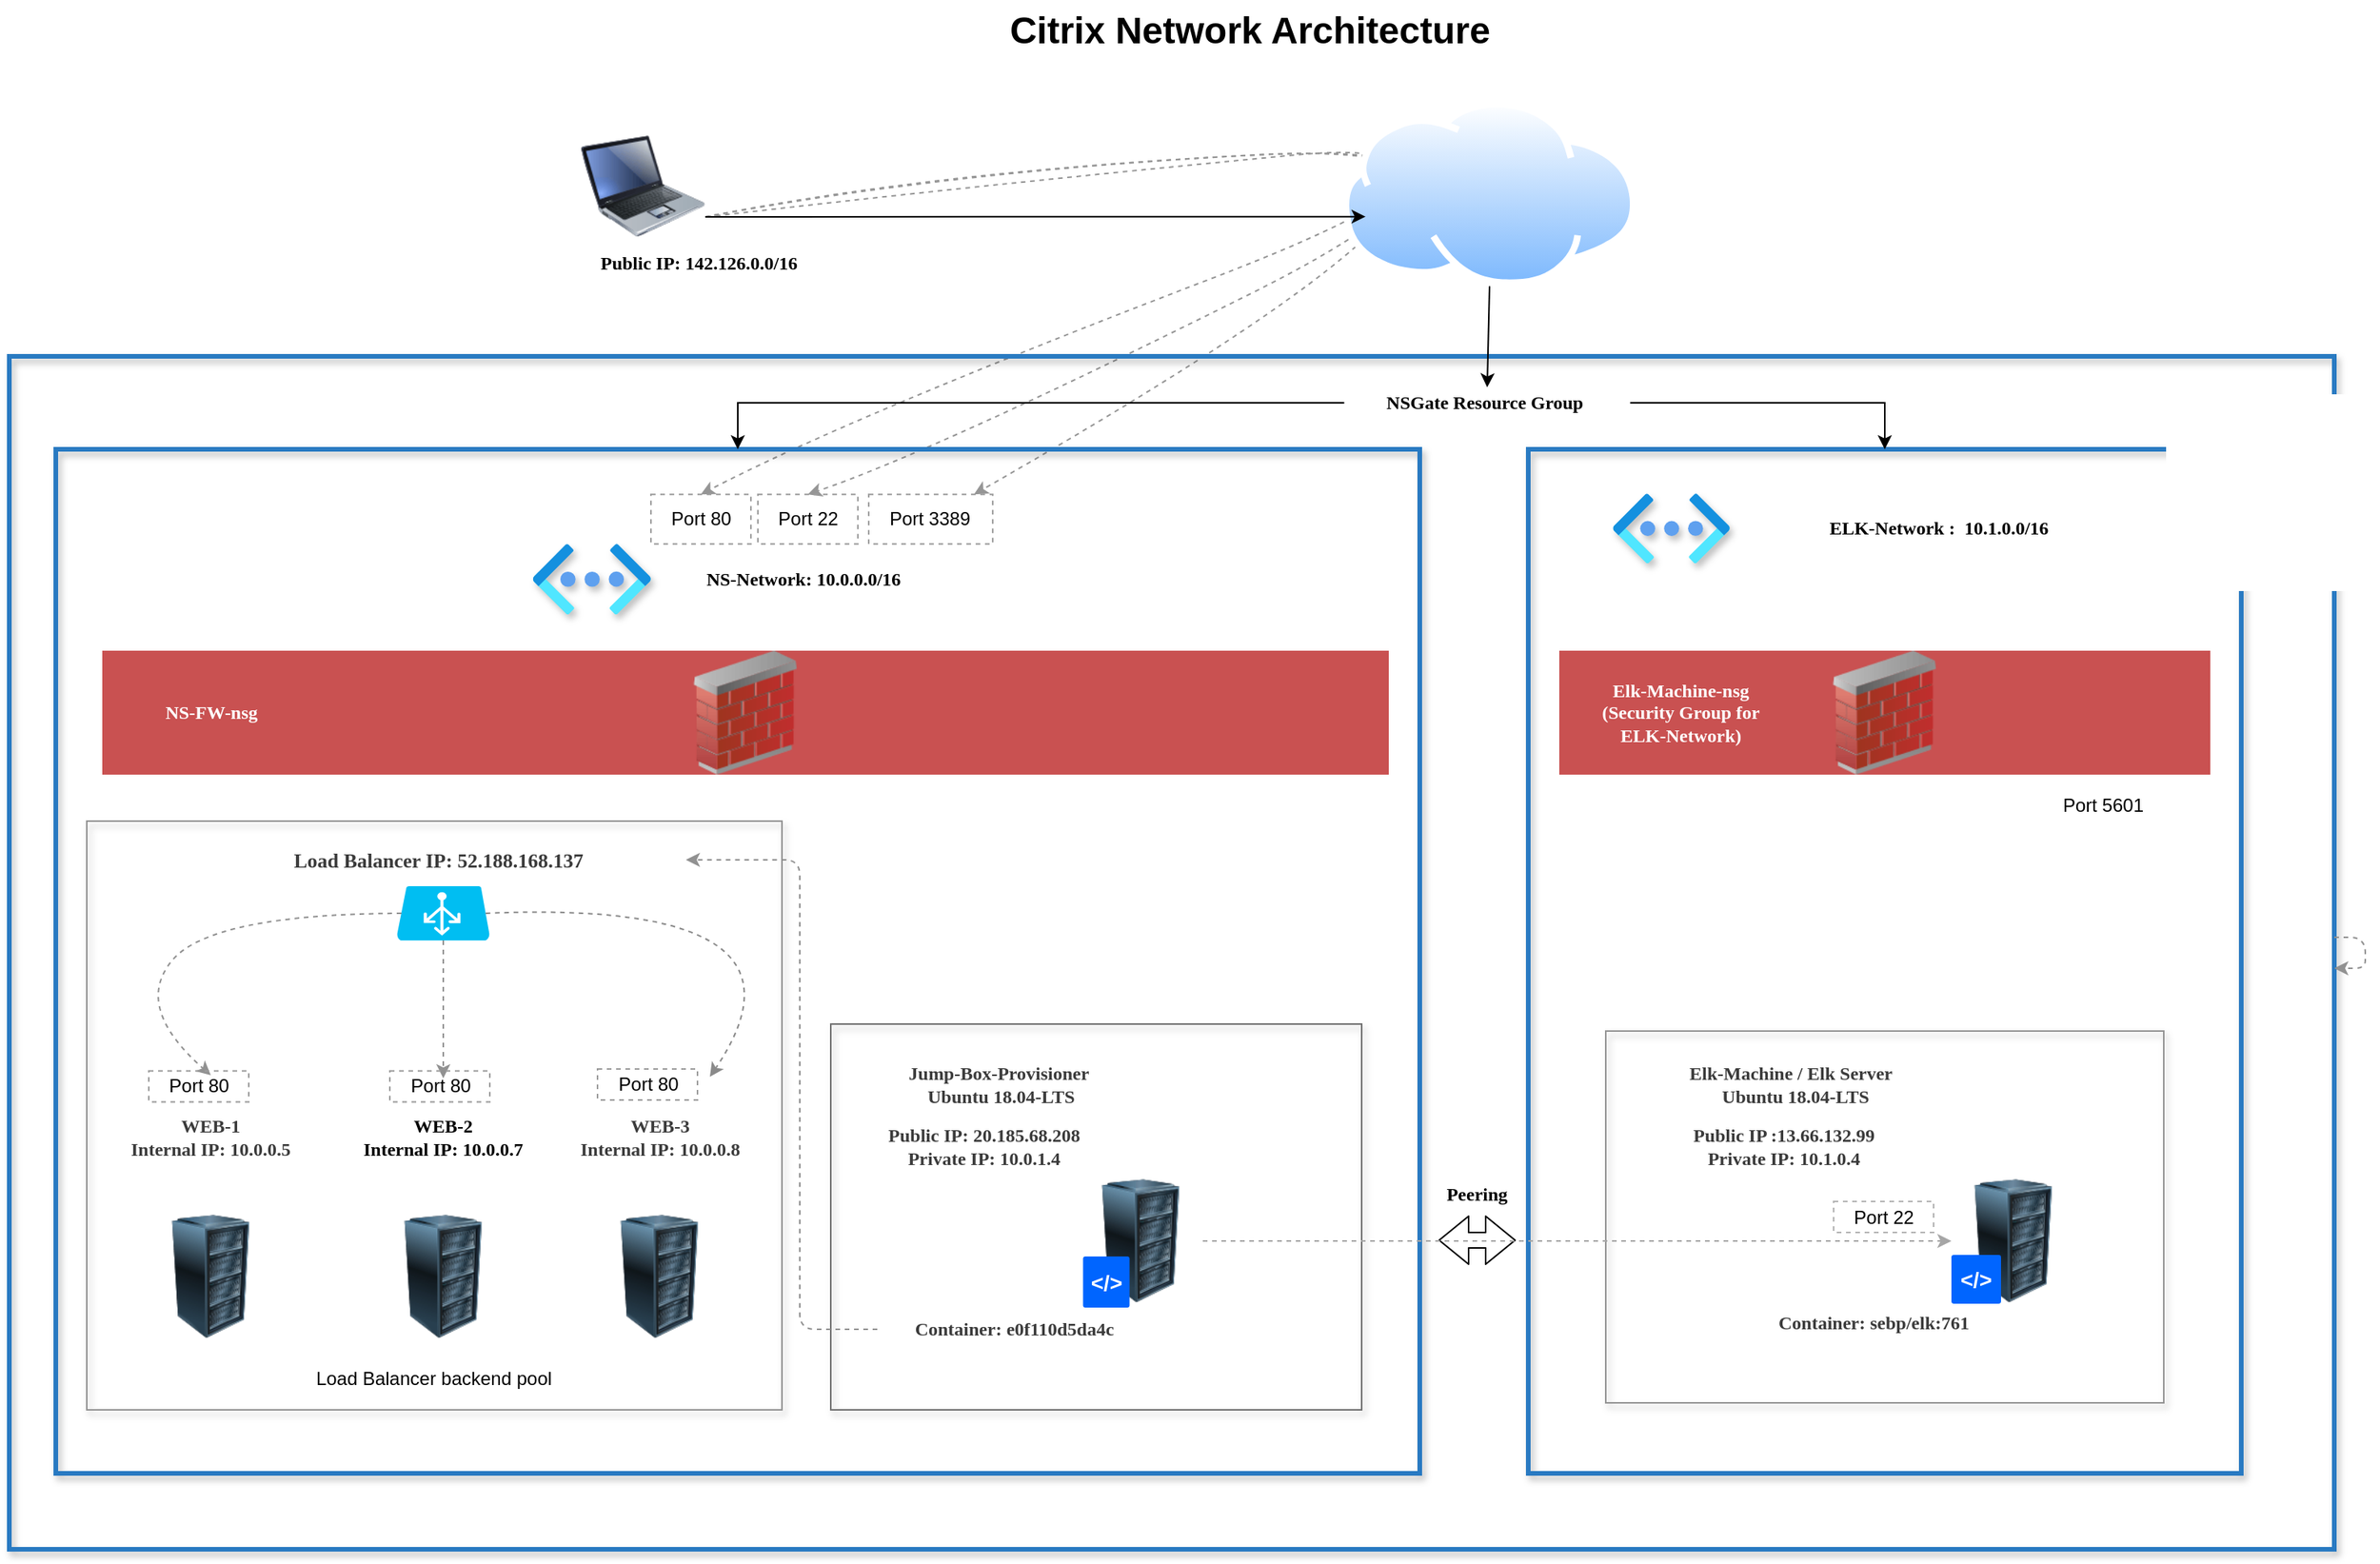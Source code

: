 <mxfile version="13.7.9" type="device"><diagram name="Page-1" id="e3a06f82-3646-2815-327d-82caf3d4e204"><mxGraphModel dx="1422" dy="942" grid="1" gridSize="10" guides="1" tooltips="1" connect="1" arrows="1" fold="1" page="1" pageScale="1.5" pageWidth="1169" pageHeight="826" background="none" math="0" shadow="0"><root><mxCell id="0" style=";html=1;"/><mxCell id="1" style=";html=1;" parent="0"/><mxCell id="TqZYpJUVoGjAn--SZ4io-21" value="" style="rounded=0;whiteSpace=wrap;html=1;shadow=1;fillColor=none;strokeColor=#949494;" vertex="1" parent="1"><mxGeometry x="1160" y="695.5" width="360" height="240" as="geometry"/></mxCell><mxCell id="TqZYpJUVoGjAn--SZ4io-7" value="" style="curved=1;endArrow=classic;html=1;strokeColor=#969696;dashed=1;" edge="1" parent="1" target="ET1Kvj3xx5I12YjugNaw-16"><mxGeometry width="50" height="50" relative="1" as="geometry"><mxPoint x="580" y="170" as="sourcePoint"/><mxPoint x="720.5" y="420.15" as="targetPoint"/><Array as="points"><mxPoint x="750" y="150"/><mxPoint x="1170" y="110"/></Array></mxGeometry></mxCell><mxCell id="ET1Kvj3xx5I12YjugNaw-17" value="" style="curved=1;endArrow=classic;html=1;exitX=1;exitY=0.75;exitDx=0;exitDy=0;strokeColor=#969696;dashed=1;entryX=0.5;entryY=0;entryDx=0;entryDy=0;" parent="1" source="kFOUl0HjhCChIZ-gdBaW-6" target="TqZYpJUVoGjAn--SZ4io-8" edge="1"><mxGeometry width="50" height="50" relative="1" as="geometry"><mxPoint x="589" y="180" as="sourcePoint"/><mxPoint x="850" y="520" as="targetPoint"/><Array as="points"><mxPoint x="740" y="140"/><mxPoint x="1130" y="120"/><mxPoint x="730" y="320"/></Array></mxGeometry></mxCell><mxCell id="ET1Kvj3xx5I12YjugNaw-3" value="" style="curved=1;endArrow=classic;html=1;exitX=1;exitY=0.75;exitDx=0;exitDy=0;dashed=1;strokeColor=#969696;entryX=0.5;entryY=0;entryDx=0;entryDy=0;" parent="1" source="kFOUl0HjhCChIZ-gdBaW-6" target="ET1Kvj3xx5I12YjugNaw-14" edge="1"><mxGeometry width="50" height="50" relative="1" as="geometry"><mxPoint x="700" y="190" as="sourcePoint"/><mxPoint x="650" y="410" as="targetPoint"/><Array as="points"><mxPoint x="730" y="140"/><mxPoint x="1140" y="120"/><mxPoint x="670" y="300"/></Array></mxGeometry></mxCell><mxCell id="TqZYpJUVoGjAn--SZ4io-14" value="" style="rounded=0;whiteSpace=wrap;html=1;shadow=1;fillColor=none;strokeColor=#707070;" vertex="1" parent="1"><mxGeometry x="660" y="691" width="342.5" height="249" as="geometry"/></mxCell><mxCell id="kFOUl0HjhCChIZ-gdBaW-10" value="" style="rounded=0;whiteSpace=wrap;html=1;shadow=1;fillColor=none;strokeWidth=3;strokeColor=#297AC2;" parent="1" vertex="1"><mxGeometry x="160" y="320" width="880" height="661" as="geometry"/></mxCell><mxCell id="i5ckNLopUtLMuttp4k-_-11" value="" style="rounded=0;whiteSpace=wrap;html=1;shadow=1;fillColor=none;strokeWidth=3;strokeColor=#297AC2;" parent="1" vertex="1"><mxGeometry x="130" y="260" width="1500" height="770" as="geometry"/></mxCell><mxCell id="i5ckNLopUtLMuttp4k-_-7" value="" style="rounded=0;whiteSpace=wrap;html=1;shadow=1;fillColor=none;strokeColor=#949494;" parent="1" vertex="1"><mxGeometry x="180" y="560" width="448.5" height="380" as="geometry"/></mxCell><mxCell id="kFOUl0HjhCChIZ-gdBaW-11" value="" style="rounded=0;whiteSpace=wrap;html=1;shadow=1;fillColor=none;strokeWidth=3;strokeColor=#297AC2;" parent="1" vertex="1"><mxGeometry x="1110" y="320" width="460" height="661" as="geometry"/></mxCell><mxCell id="6a7d8f32e03d9370-62" value="Citrix Network Architecture" style="text;strokeColor=none;fillColor=none;html=1;fontSize=24;fontStyle=1;verticalAlign=middle;align=center;" parent="1" vertex="1"><mxGeometry x="499" y="30" width="861" height="40" as="geometry"/></mxCell><mxCell id="kFOUl0HjhCChIZ-gdBaW-1" value="" style="image;html=1;image=img/lib/clip_art/computers/Server_Rack_128x128.png" parent="1" vertex="1"><mxGeometry x="820" y="791" width="80" height="80" as="geometry"/></mxCell><mxCell id="kFOUl0HjhCChIZ-gdBaW-4" value="" style="image;html=1;image=img/lib/clip_art/networking/Firewall_02_128x128.png;imageBackground=#C95151;" parent="1" vertex="1"><mxGeometry x="190" y="450" width="830" height="80" as="geometry"/></mxCell><mxCell id="tx9B6DBB6GjBjkOi35sG-7" style="edgeStyle=none;rounded=0;orthogonalLoop=1;jettySize=auto;html=1;exitX=0.5;exitY=1;exitDx=0;exitDy=0;entryX=0.5;entryY=0;entryDx=0;entryDy=0;fontFamily=Georgia;fontColor=#FFFFFF;" parent="1" source="kFOUl0HjhCChIZ-gdBaW-5" target="i5ckNLopUtLMuttp4k-_-12" edge="1"><mxGeometry relative="1" as="geometry"/></mxCell><mxCell id="kFOUl0HjhCChIZ-gdBaW-5" value="" style="aspect=fixed;perimeter=ellipsePerimeter;html=1;align=center;shadow=0;dashed=0;spacingTop=3;image;image=img/lib/active_directory/internet_cloud.svg;" parent="1" vertex="1"><mxGeometry x="990" y="95" width="190" height="119.7" as="geometry"/></mxCell><mxCell id="tx9B6DBB6GjBjkOi35sG-6" style="edgeStyle=none;rounded=0;orthogonalLoop=1;jettySize=auto;html=1;exitX=1;exitY=0.75;exitDx=0;exitDy=0;entryX=0.079;entryY=0.625;entryDx=0;entryDy=0;entryPerimeter=0;fontFamily=Georgia;fontColor=#FFFFFF;" parent="1" source="kFOUl0HjhCChIZ-gdBaW-6" target="kFOUl0HjhCChIZ-gdBaW-5" edge="1"><mxGeometry relative="1" as="geometry"/></mxCell><mxCell id="kFOUl0HjhCChIZ-gdBaW-6" value="" style="image;html=1;image=img/lib/clip_art/computers/Laptop_128x128.png" parent="1" vertex="1"><mxGeometry x="499" y="110" width="80" height="80" as="geometry"/></mxCell><mxCell id="kFOUl0HjhCChIZ-gdBaW-7" value="" style="image;html=1;image=img/lib/clip_art/computers/Server_Rack_128x128.png" parent="1" vertex="1"><mxGeometry x="1383" y="791" width="80" height="80" as="geometry"/></mxCell><mxCell id="kFOUl0HjhCChIZ-gdBaW-8" value="" style="aspect=fixed;html=1;points=[];align=center;image;fontSize=12;image=img/lib/azure2/networking/Virtual_Networks_Classic.svg;shadow=1;" parent="1" vertex="1"><mxGeometry x="467.75" y="381.11" width="76.21" height="45.5" as="geometry"/></mxCell><mxCell id="kFOUl0HjhCChIZ-gdBaW-12" value="" style="aspect=fixed;html=1;points=[];align=center;image;fontSize=12;image=img/lib/azure2/networking/Virtual_Networks_Classic.svg;shadow=1;" parent="1" vertex="1"><mxGeometry x="1164.62" y="348.61" width="75.38" height="45" as="geometry"/></mxCell><mxCell id="kFOUl0HjhCChIZ-gdBaW-13" value="" style="shape=flexArrow;endArrow=classic;startArrow=classic;html=1;strokeColor=#000000;" parent="1" edge="1"><mxGeometry width="50" height="50" relative="1" as="geometry"><mxPoint x="1052" y="830.5" as="sourcePoint"/><mxPoint x="1102" y="830.5" as="targetPoint"/><Array as="points"/></mxGeometry></mxCell><mxCell id="kFOUl0HjhCChIZ-gdBaW-14" value="Peering" style="text;html=1;strokeColor=none;fillColor=none;align=center;verticalAlign=middle;whiteSpace=wrap;rounded=0;shadow=1;fontFamily=Georgia;fontStyle=1" parent="1" vertex="1"><mxGeometry x="1057" y="791" width="40" height="20" as="geometry"/></mxCell><mxCell id="kFOUl0HjhCChIZ-gdBaW-15" value="Jump-Box-Provisioner&amp;nbsp;&lt;br&gt;Ubuntu 18.04-LTS" style="text;html=1;strokeColor=none;fillColor=none;align=center;verticalAlign=middle;whiteSpace=wrap;rounded=0;shadow=1;fontStyle=1;fontFamily=Georgia;fontColor=#3B3B3B;" parent="1" vertex="1"><mxGeometry x="670" y="704" width="200" height="52" as="geometry"/></mxCell><mxCell id="kFOUl0HjhCChIZ-gdBaW-16" value="WEB-1 &lt;br&gt;Internal IP: 10.0.0.5&lt;br&gt;" style="text;html=1;strokeColor=none;fillColor=none;align=center;verticalAlign=middle;whiteSpace=wrap;rounded=0;shadow=1;fontStyle=1;fontFamily=Georgia;fontColor=#3B3B3B;" parent="1" vertex="1"><mxGeometry x="190" y="724" width="140" height="80" as="geometry"/></mxCell><mxCell id="kFOUl0HjhCChIZ-gdBaW-18" value="WEB-2 &lt;br&gt;Internal IP: 10.0.0.7" style="text;html=1;strokeColor=none;fillColor=none;align=center;verticalAlign=middle;whiteSpace=wrap;rounded=0;shadow=1;fontStyle=1;fontFamily=Georgia;" parent="1" vertex="1"><mxGeometry x="340" y="726" width="140" height="76" as="geometry"/></mxCell><mxCell id="kFOUl0HjhCChIZ-gdBaW-19" value="" style="image;html=1;image=img/lib/clip_art/computers/Server_Rack_128x128.png" parent="1" vertex="1"><mxGeometry x="509.5" y="814" width="80" height="80" as="geometry"/></mxCell><mxCell id="kFOUl0HjhCChIZ-gdBaW-20" value="WEB-3 &lt;br&gt;Internal IP: 10.0.0.8" style="text;html=1;strokeColor=none;fillColor=none;align=center;verticalAlign=middle;whiteSpace=wrap;rounded=0;shadow=1;fontStyle=1;fontFamily=Georgia;fontColor=#3B3B3B;" parent="1" vertex="1"><mxGeometry x="484.5" y="725" width="130" height="78" as="geometry"/></mxCell><mxCell id="kFOUl0HjhCChIZ-gdBaW-21" value="Elk-Machine / Elk Server&lt;br&gt;&amp;nbsp;&amp;nbsp;Ubuntu 18.04-LTS" style="text;html=1;strokeColor=none;fillColor=none;align=center;verticalAlign=middle;whiteSpace=wrap;rounded=0;shadow=1;fontStyle=1;fontFamily=Georgia;fontColor=#3B3B3B;" parent="1" vertex="1"><mxGeometry x="1164.62" y="720" width="228.8" height="20" as="geometry"/></mxCell><mxCell id="EWIeREl_lm0iJnxNa-zG-3" value="Public IP: 142.126.0.0/16" style="text;html=1;strokeColor=none;fillColor=none;align=center;verticalAlign=middle;whiteSpace=wrap;rounded=0;fontFamily=Georgia;fontStyle=1" parent="1" vertex="1"><mxGeometry x="490" y="190" width="170" height="20" as="geometry"/></mxCell><mxCell id="EWIeREl_lm0iJnxNa-zG-4" value="&amp;lt;/&amp;gt;" style="rounded=1;arcSize=5;fillColor=#0065FF;strokeColor=none;fontColor=#ffffff;align=center;verticalAlign=middle;whiteSpace=wrap;fontSize=14;fontStyle=1;html=1" parent="1" vertex="1"><mxGeometry x="1383" y="840" width="32" height="31.5" as="geometry"/></mxCell><mxCell id="EWIeREl_lm0iJnxNa-zG-5" value="&amp;lt;/&amp;gt;" style="rounded=1;arcSize=5;fillColor=#0065FF;strokeColor=none;fontColor=#ffffff;align=center;verticalAlign=middle;whiteSpace=wrap;fontSize=14;fontStyle=1;html=1" parent="1" vertex="1"><mxGeometry x="822.75" y="841" width="30" height="33" as="geometry"/></mxCell><mxCell id="EWIeREl_lm0iJnxNa-zG-6" value="Container: e0f110d5da4c&amp;nbsp;" style="text;html=1;strokeColor=none;fillColor=none;align=center;verticalAlign=middle;whiteSpace=wrap;rounded=0;fontStyle=1;fontFamily=Georgia;fontColor=#3B3B3B;" parent="1" vertex="1"><mxGeometry x="690" y="873" width="180" height="30" as="geometry"/></mxCell><mxCell id="EWIeREl_lm0iJnxNa-zG-7" value="NS-Network: 10.0.0.0/16" style="text;html=1;strokeColor=none;fillColor=none;align=center;verticalAlign=middle;whiteSpace=wrap;rounded=0;fontFamily=Georgia;fontStyle=1" parent="1" vertex="1"><mxGeometry x="543.25" y="393.61" width="199" height="20" as="geometry"/></mxCell><mxCell id="EWIeREl_lm0iJnxNa-zG-8" value="ELK-Network :&amp;nbsp; 10.1.0.0/16" style="text;html=1;strokeColor=none;fillColor=none;align=center;verticalAlign=middle;whiteSpace=wrap;rounded=0;fontFamily=Georgia;fontStyle=1" parent="1" vertex="1"><mxGeometry x="1280" y="361.11" width="190" height="20" as="geometry"/></mxCell><mxCell id="EWIeREl_lm0iJnxNa-zG-9" value="" style="image;html=1;image=img/lib/clip_art/networking/Firewall_02_128x128.png;imageBackground=#C95151;" parent="1" vertex="1"><mxGeometry x="1130" y="450" width="420" height="80" as="geometry"/></mxCell><mxCell id="EWIeREl_lm0iJnxNa-zG-10" value="Container: sebp/elk:761" style="text;html=1;strokeColor=none;fillColor=none;align=center;verticalAlign=middle;whiteSpace=wrap;rounded=0;fontStyle=1;fontFamily=Georgia;fontColor=#3B3B3B;" parent="1" vertex="1"><mxGeometry x="1251" y="874" width="164" height="20" as="geometry"/></mxCell><mxCell id="i5ckNLopUtLMuttp4k-_-4" value="" style="verticalLabelPosition=bottom;html=1;verticalAlign=top;align=center;strokeColor=none;fillColor=#00BEF2;shape=mxgraph.azure.azure_load_balancer;" parent="1" vertex="1"><mxGeometry x="380" y="602" width="60" height="35" as="geometry"/></mxCell><mxCell id="i5ckNLopUtLMuttp4k-_-8" value="Load Balancer backend pool" style="text;html=1;strokeColor=none;fillColor=none;align=center;verticalAlign=middle;whiteSpace=wrap;rounded=0;shadow=1;" parent="1" vertex="1"><mxGeometry x="319.25" y="910" width="170" height="20" as="geometry"/></mxCell><mxCell id="i5ckNLopUtLMuttp4k-_-9" value="&lt;span style=&quot;font-size: 13px; text-align: left; background-color: rgb(255, 255, 255);&quot;&gt;Load Balancer IP: 52.188.168.137&lt;/span&gt;" style="text;html=1;strokeColor=none;fillColor=none;align=center;verticalAlign=middle;whiteSpace=wrap;rounded=0;shadow=1;fontStyle=1;fontFamily=Georgia;fontColor=#3B3B3B;" parent="1" vertex="1"><mxGeometry x="246.5" y="573" width="320" height="24" as="geometry"/></mxCell><mxCell id="i5ckNLopUtLMuttp4k-_-10" value="NS-FW-nsg" style="text;html=1;strokeColor=none;fillColor=none;align=center;verticalAlign=middle;whiteSpace=wrap;rounded=0;shadow=1;fontStyle=1;fontFamily=Georgia;fontColor=#FFFFFF;" parent="1" vertex="1"><mxGeometry x="199.5" y="480" width="121" height="20" as="geometry"/></mxCell><mxCell id="tx9B6DBB6GjBjkOi35sG-13" style="edgeStyle=orthogonalEdgeStyle;rounded=0;orthogonalLoop=1;jettySize=auto;html=1;exitX=0;exitY=0.5;exitDx=0;exitDy=0;fontFamily=Georgia;fontColor=#FFFFFF;" parent="1" source="i5ckNLopUtLMuttp4k-_-12" target="kFOUl0HjhCChIZ-gdBaW-10" edge="1"><mxGeometry relative="1" as="geometry"/></mxCell><mxCell id="tx9B6DBB6GjBjkOi35sG-14" style="edgeStyle=orthogonalEdgeStyle;rounded=0;orthogonalLoop=1;jettySize=auto;html=1;exitX=1;exitY=0.5;exitDx=0;exitDy=0;fontFamily=Georgia;fontColor=#FFFFFF;" parent="1" source="i5ckNLopUtLMuttp4k-_-12" target="kFOUl0HjhCChIZ-gdBaW-11" edge="1"><mxGeometry relative="1" as="geometry"/></mxCell><mxCell id="i5ckNLopUtLMuttp4k-_-12" value="NSGate Resource Group&amp;nbsp;" style="text;html=1;strokeColor=none;fillColor=none;align=center;verticalAlign=middle;whiteSpace=wrap;rounded=0;fontStyle=1;fontFamily=Georgia;" parent="1" vertex="1"><mxGeometry x="991.24" y="280" width="184.5" height="20" as="geometry"/></mxCell><mxCell id="tx9B6DBB6GjBjkOi35sG-3" value="" style="image;html=1;image=img/lib/clip_art/computers/Server_Rack_128x128.png" parent="1" vertex="1"><mxGeometry x="220" y="814" width="80" height="80" as="geometry"/></mxCell><mxCell id="tx9B6DBB6GjBjkOi35sG-4" value="" style="image;html=1;image=img/lib/clip_art/computers/Server_Rack_128x128.png" parent="1" vertex="1"><mxGeometry x="370" y="814" width="80" height="80" as="geometry"/></mxCell><mxCell id="tx9B6DBB6GjBjkOi35sG-8" value="Elk-Machine-nsg (Security Group for ELK-Network)" style="text;html=1;strokeColor=none;fillColor=none;align=center;verticalAlign=middle;whiteSpace=wrap;rounded=0;shadow=1;fontStyle=1;fontFamily=Georgia;fontColor=#FFFFFF;" parent="1" vertex="1"><mxGeometry x="1146.98" y="480" width="123.02" height="20" as="geometry"/></mxCell><mxCell id="ET1Kvj3xx5I12YjugNaw-14" value="Port 80" style="text;html=1;fillColor=none;align=center;verticalAlign=middle;whiteSpace=wrap;rounded=0;strokeColor=#9C9C9C;dashed=1;" parent="1" vertex="1"><mxGeometry x="543.96" y="349.11" width="64.5" height="32" as="geometry"/></mxCell><mxCell id="ET1Kvj3xx5I12YjugNaw-16" value="Port 3389" style="text;html=1;fillColor=none;align=center;verticalAlign=middle;whiteSpace=wrap;rounded=0;strokeColor=#9C9C9C;dashed=1;" parent="1" vertex="1"><mxGeometry x="684.46" y="349.11" width="80" height="32" as="geometry"/></mxCell><mxCell id="ET1Kvj3xx5I12YjugNaw-29" value="" style="curved=1;endArrow=classic;html=1;exitX=0.955;exitY=0.5;exitDx=0;exitDy=0;entryX=0.75;entryY=0;entryDx=0;entryDy=0;exitPerimeter=0;dashed=1;strokeColor=#8A8A8A;" parent="1" source="i5ckNLopUtLMuttp4k-_-4" target="kFOUl0HjhCChIZ-gdBaW-20" edge="1"><mxGeometry width="50" height="50" relative="1" as="geometry"><mxPoint x="430.5" y="698.5" as="sourcePoint"/><mxPoint x="350.5" y="770" as="targetPoint"/><Array as="points"><mxPoint x="660" y="610"/></Array></mxGeometry></mxCell><mxCell id="ET1Kvj3xx5I12YjugNaw-31" style="edgeStyle=none;rounded=0;orthogonalLoop=1;jettySize=auto;html=1;fontFamily=Georgia;fontColor=#FFFFFF;exitX=0.5;exitY=1;exitDx=0;exitDy=0;exitPerimeter=0;entryX=0.5;entryY=0;entryDx=0;entryDy=0;dashed=1;strokeColor=#919191;" parent="1" source="i5ckNLopUtLMuttp4k-_-4" edge="1" target="kFOUl0HjhCChIZ-gdBaW-18"><mxGeometry relative="1" as="geometry"><mxPoint x="448" y="720" as="sourcePoint"/><mxPoint x="448" y="720" as="targetPoint"/></mxGeometry></mxCell><mxCell id="TqZYpJUVoGjAn--SZ4io-3" value="" style="curved=1;endArrow=classic;html=1;exitX=0.05;exitY=0.5;exitDx=0;exitDy=0;exitPerimeter=0;entryX=0.5;entryY=0;entryDx=0;entryDy=0;dashed=1;strokeColor=#919191;" edge="1" parent="1" source="i5ckNLopUtLMuttp4k-_-4" target="kFOUl0HjhCChIZ-gdBaW-16"><mxGeometry width="50" height="50" relative="1" as="geometry"><mxPoint x="320" y="790" as="sourcePoint"/><mxPoint x="370" y="740" as="targetPoint"/><Array as="points"><mxPoint x="260" y="620"/><mxPoint x="210" y="680"/></Array></mxGeometry></mxCell><mxCell id="TqZYpJUVoGjAn--SZ4io-4" value="Port 5601" style="text;html=1;strokeColor=none;fillColor=none;align=center;verticalAlign=middle;whiteSpace=wrap;rounded=0;" vertex="1" parent="1"><mxGeometry x="1450" y="540" width="61.5" height="20" as="geometry"/></mxCell><mxCell id="TqZYpJUVoGjAn--SZ4io-8" value="Port 22" style="text;html=1;fillColor=none;align=center;verticalAlign=middle;whiteSpace=wrap;rounded=0;strokeColor=#9C9C9C;dashed=1;" vertex="1" parent="1"><mxGeometry x="612.96" y="349.11" width="64.5" height="32" as="geometry"/></mxCell><mxCell id="TqZYpJUVoGjAn--SZ4io-12" style="edgeStyle=none;rounded=0;orthogonalLoop=1;jettySize=auto;html=1;fontFamily=Georgia;fontColor=#FFFFFF;exitX=1;exitY=0.5;exitDx=0;exitDy=0;entryX=0;entryY=0.5;entryDx=0;entryDy=0;dashed=1;strokeColor=#A6A6A6;" edge="1" parent="1" source="kFOUl0HjhCChIZ-gdBaW-1" target="kFOUl0HjhCChIZ-gdBaW-7"><mxGeometry relative="1" as="geometry"><mxPoint x="1000" y="768" as="sourcePoint"/><mxPoint x="1000" y="851" as="targetPoint"/></mxGeometry></mxCell><mxCell id="TqZYpJUVoGjAn--SZ4io-13" value="Port 22" style="text;html=1;align=center;verticalAlign=middle;whiteSpace=wrap;rounded=0;opacity=90;strokeColor=#ABABAB;dashed=1;" vertex="1" parent="1"><mxGeometry x="1307" y="805.5" width="64.5" height="20" as="geometry"/></mxCell><mxCell id="TqZYpJUVoGjAn--SZ4io-17" value="Public IP: 20.185.68.208 Private IP: 10.0.1.4" style="text;html=1;strokeColor=none;fillColor=none;align=center;verticalAlign=middle;whiteSpace=wrap;rounded=0;shadow=1;fontStyle=1;fontFamily=Georgia;fontColor=#3B3B3B;" vertex="1" parent="1"><mxGeometry x="677.46" y="726.75" width="163.5" height="86.5" as="geometry"/></mxCell><mxCell id="TqZYpJUVoGjAn--SZ4io-18" value="Port 80" style="text;html=1;fillColor=none;align=center;verticalAlign=middle;whiteSpace=wrap;rounded=0;strokeColor=#9C9C9C;dashed=1;" vertex="1" parent="1"><mxGeometry x="220" y="721.25" width="64.5" height="20" as="geometry"/></mxCell><mxCell id="TqZYpJUVoGjAn--SZ4io-19" value="Port 80" style="text;html=1;fillColor=none;align=center;verticalAlign=middle;whiteSpace=wrap;rounded=0;strokeColor=#9C9C9C;dashed=1;" vertex="1" parent="1"><mxGeometry x="375.5" y="721.25" width="64.5" height="20" as="geometry"/></mxCell><mxCell id="TqZYpJUVoGjAn--SZ4io-20" value="Port 80" style="text;html=1;fillColor=none;align=center;verticalAlign=middle;whiteSpace=wrap;rounded=0;strokeColor=#9C9C9C;dashed=1;" vertex="1" parent="1"><mxGeometry x="509.5" y="720" width="64.5" height="20" as="geometry"/></mxCell><mxCell id="TqZYpJUVoGjAn--SZ4io-23" value="" style="edgeStyle=elbowEdgeStyle;elbow=horizontal;endArrow=classic;html=1;dashed=1;strokeColor=#919191;" edge="1" parent="1" source="i5ckNLopUtLMuttp4k-_-11" target="i5ckNLopUtLMuttp4k-_-11"><mxGeometry width="50" height="50" relative="1" as="geometry"><mxPoint x="720" y="660" as="sourcePoint"/><mxPoint x="770" y="610" as="targetPoint"/><Array as="points"><mxPoint x="670" y="680"/></Array></mxGeometry></mxCell><mxCell id="TqZYpJUVoGjAn--SZ4io-24" value="" style="edgeStyle=elbowEdgeStyle;elbow=horizontal;endArrow=classic;html=1;dashed=1;strokeColor=#919191;exitX=0;exitY=0.5;exitDx=0;exitDy=0;" edge="1" parent="1" source="EWIeREl_lm0iJnxNa-zG-6" target="i5ckNLopUtLMuttp4k-_-9"><mxGeometry width="50" height="50" relative="1" as="geometry"><mxPoint x="650" y="630" as="sourcePoint"/><mxPoint x="700" y="580" as="targetPoint"/><Array as="points"><mxPoint x="640" y="740"/></Array></mxGeometry></mxCell><mxCell id="TqZYpJUVoGjAn--SZ4io-26" value="&lt;span style=&quot;color: rgb(59 , 59 , 59) ; font-family: &amp;#34;georgia&amp;#34; ; font-weight: 700&quot;&gt;Public IP :13.66.132.99&lt;br&gt;Private IP: 10.1.0.4&lt;br&gt;&lt;/span&gt;" style="text;html=1;strokeColor=none;fillColor=none;align=center;verticalAlign=middle;whiteSpace=wrap;rounded=0;dashed=1;opacity=90;" vertex="1" parent="1"><mxGeometry x="1190" y="760" width="170" height="20" as="geometry"/></mxCell></root></mxGraphModel></diagram></mxfile>